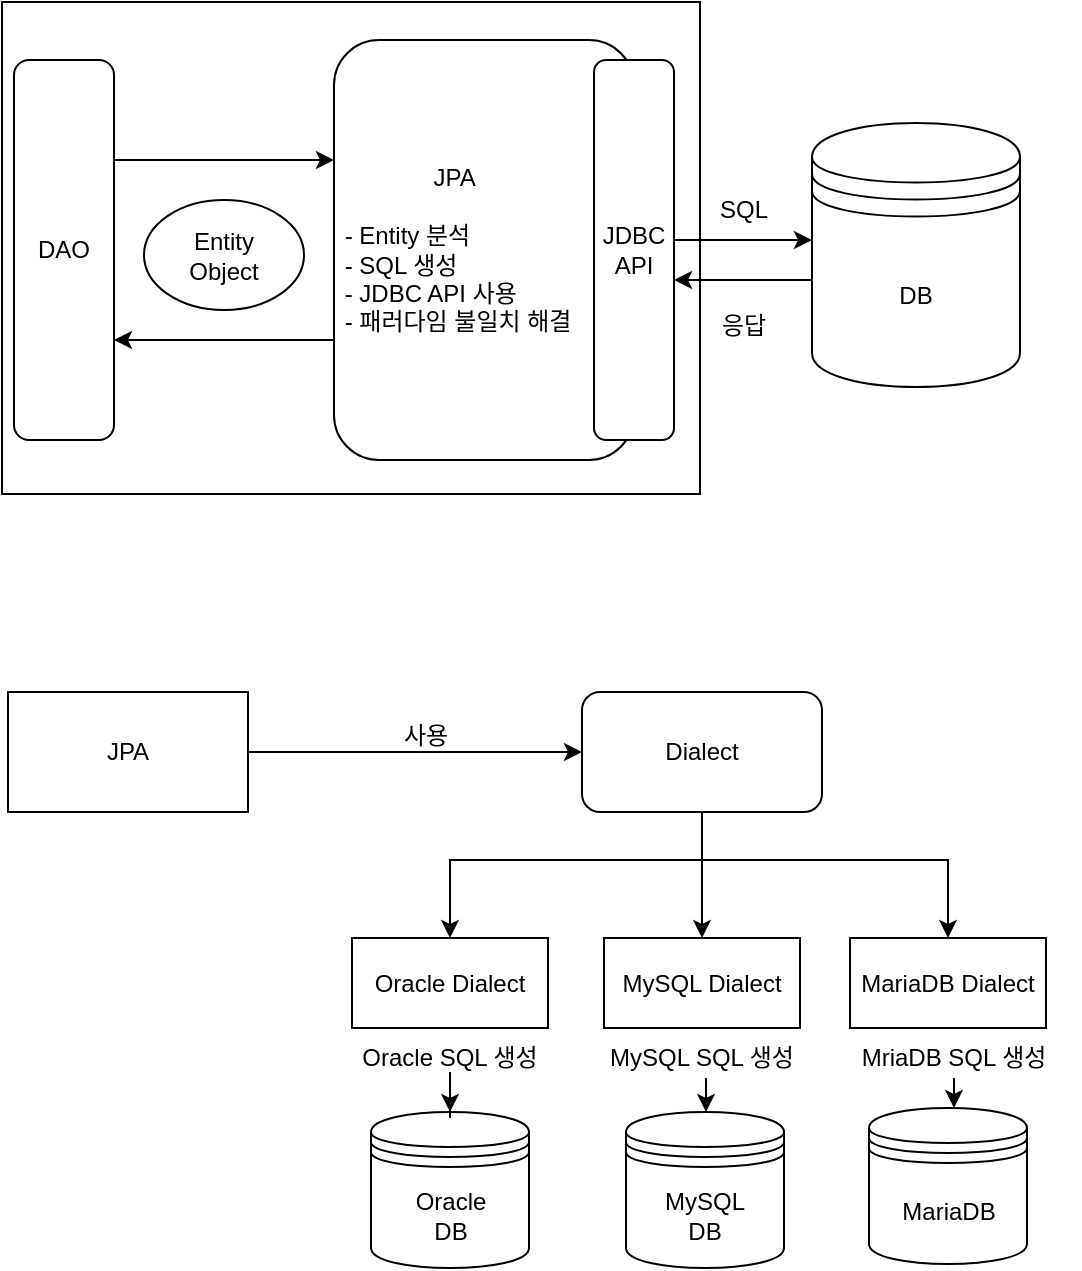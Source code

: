<mxfile version="14.9.8" type="device"><diagram id="OoJADatXhwbWRNmwYsZW" name="Page-1"><mxGraphModel dx="276" dy="179" grid="0" gridSize="10" guides="1" tooltips="1" connect="1" arrows="1" fold="1" page="1" pageScale="1" pageWidth="827" pageHeight="1169" math="0" shadow="0"><root><mxCell id="0"/><mxCell id="1" parent="0"/><mxCell id="e6WGDXaPVCwhHN1AT40q-14" value="" style="rounded=0;whiteSpace=wrap;html=1;align=left;" vertex="1" parent="1"><mxGeometry x="17" y="152" width="349" height="246" as="geometry"/></mxCell><mxCell id="e6WGDXaPVCwhHN1AT40q-6" value="" style="edgeStyle=orthogonalEdgeStyle;rounded=0;orthogonalLoop=1;jettySize=auto;html=1;" edge="1" parent="1" source="e6WGDXaPVCwhHN1AT40q-1" target="e6WGDXaPVCwhHN1AT40q-2"><mxGeometry relative="1" as="geometry"><Array as="points"><mxPoint x="163" y="231"/><mxPoint x="163" y="231"/></Array></mxGeometry></mxCell><mxCell id="e6WGDXaPVCwhHN1AT40q-1" value="DAO" style="rounded=1;whiteSpace=wrap;html=1;" vertex="1" parent="1"><mxGeometry x="23" y="181" width="50" height="190" as="geometry"/></mxCell><mxCell id="e6WGDXaPVCwhHN1AT40q-7" value="" style="edgeStyle=orthogonalEdgeStyle;rounded=0;orthogonalLoop=1;jettySize=auto;html=1;" edge="1" parent="1" source="e6WGDXaPVCwhHN1AT40q-2" target="e6WGDXaPVCwhHN1AT40q-1"><mxGeometry relative="1" as="geometry"><Array as="points"><mxPoint x="163" y="321"/><mxPoint x="163" y="321"/></Array></mxGeometry></mxCell><mxCell id="e6WGDXaPVCwhHN1AT40q-2" value="&lt;div style=&quot;text-align: center&quot;&gt;&lt;span&gt;JPA&lt;/span&gt;&lt;/div&gt;&lt;br&gt;&amp;nbsp;- Entity 분석&lt;br&gt;&amp;nbsp;- SQL 생성&lt;br&gt;&amp;nbsp;- JDBC API 사용&lt;br&gt;&amp;nbsp;- 패러다임 불일치 해결" style="rounded=1;whiteSpace=wrap;html=1;align=left;" vertex="1" parent="1"><mxGeometry x="183" y="171" width="150" height="210" as="geometry"/></mxCell><mxCell id="e6WGDXaPVCwhHN1AT40q-5" value="" style="edgeStyle=orthogonalEdgeStyle;rounded=0;orthogonalLoop=1;jettySize=auto;html=1;" edge="1" parent="1" source="e6WGDXaPVCwhHN1AT40q-3" target="e6WGDXaPVCwhHN1AT40q-4"><mxGeometry relative="1" as="geometry"><Array as="points"><mxPoint x="403" y="271"/><mxPoint x="403" y="271"/></Array></mxGeometry></mxCell><mxCell id="e6WGDXaPVCwhHN1AT40q-3" value="JDBC&lt;br&gt;API" style="rounded=1;whiteSpace=wrap;html=1;" vertex="1" parent="1"><mxGeometry x="313" y="181" width="40" height="190" as="geometry"/></mxCell><mxCell id="e6WGDXaPVCwhHN1AT40q-10" value="" style="edgeStyle=orthogonalEdgeStyle;rounded=0;orthogonalLoop=1;jettySize=auto;html=1;" edge="1" parent="1" source="e6WGDXaPVCwhHN1AT40q-4" target="e6WGDXaPVCwhHN1AT40q-3"><mxGeometry relative="1" as="geometry"><Array as="points"><mxPoint x="403" y="291"/><mxPoint x="403" y="291"/></Array></mxGeometry></mxCell><mxCell id="e6WGDXaPVCwhHN1AT40q-4" value="DB" style="shape=datastore;whiteSpace=wrap;html=1;" vertex="1" parent="1"><mxGeometry x="422" y="212.5" width="104" height="132" as="geometry"/></mxCell><mxCell id="e6WGDXaPVCwhHN1AT40q-9" value="Entity&lt;br&gt;Object" style="ellipse;whiteSpace=wrap;html=1;" vertex="1" parent="1"><mxGeometry x="88" y="251" width="80" height="55" as="geometry"/></mxCell><mxCell id="e6WGDXaPVCwhHN1AT40q-11" value="SQL" style="text;html=1;strokeColor=none;fillColor=none;align=center;verticalAlign=middle;whiteSpace=wrap;rounded=0;" vertex="1" parent="1"><mxGeometry x="368" y="246" width="40" height="20" as="geometry"/></mxCell><mxCell id="e6WGDXaPVCwhHN1AT40q-12" value="응답" style="text;html=1;strokeColor=none;fillColor=none;align=center;verticalAlign=middle;whiteSpace=wrap;rounded=0;" vertex="1" parent="1"><mxGeometry x="368" y="304" width="40" height="20" as="geometry"/></mxCell><mxCell id="e6WGDXaPVCwhHN1AT40q-29" style="edgeStyle=orthogonalEdgeStyle;rounded=0;orthogonalLoop=1;jettySize=auto;html=1;" edge="1" parent="1" source="e6WGDXaPVCwhHN1AT40q-15" target="e6WGDXaPVCwhHN1AT40q-16"><mxGeometry relative="1" as="geometry"/></mxCell><mxCell id="e6WGDXaPVCwhHN1AT40q-15" value="JPA" style="rounded=0;whiteSpace=wrap;html=1;align=center;" vertex="1" parent="1"><mxGeometry x="20" y="497" width="120" height="60" as="geometry"/></mxCell><mxCell id="e6WGDXaPVCwhHN1AT40q-32" style="edgeStyle=orthogonalEdgeStyle;rounded=0;orthogonalLoop=1;jettySize=auto;html=1;entryX=0.5;entryY=0;entryDx=0;entryDy=0;" edge="1" parent="1" source="e6WGDXaPVCwhHN1AT40q-16" target="e6WGDXaPVCwhHN1AT40q-23"><mxGeometry relative="1" as="geometry"><Array as="points"><mxPoint x="367" y="581"/><mxPoint x="241" y="581"/></Array></mxGeometry></mxCell><mxCell id="e6WGDXaPVCwhHN1AT40q-33" value="" style="edgeStyle=orthogonalEdgeStyle;rounded=0;orthogonalLoop=1;jettySize=auto;html=1;" edge="1" parent="1" source="e6WGDXaPVCwhHN1AT40q-16" target="e6WGDXaPVCwhHN1AT40q-24"><mxGeometry relative="1" as="geometry"/></mxCell><mxCell id="e6WGDXaPVCwhHN1AT40q-34" style="edgeStyle=orthogonalEdgeStyle;rounded=0;orthogonalLoop=1;jettySize=auto;html=1;" edge="1" parent="1" source="e6WGDXaPVCwhHN1AT40q-16" target="e6WGDXaPVCwhHN1AT40q-25"><mxGeometry relative="1" as="geometry"><Array as="points"><mxPoint x="367" y="581"/><mxPoint x="490" y="581"/></Array></mxGeometry></mxCell><mxCell id="e6WGDXaPVCwhHN1AT40q-16" value="Dialect" style="rounded=1;whiteSpace=wrap;html=1;align=center;" vertex="1" parent="1"><mxGeometry x="307" y="497" width="120" height="60" as="geometry"/></mxCell><mxCell id="e6WGDXaPVCwhHN1AT40q-23" value="&lt;div&gt;&lt;span&gt;Oracle Dialect&lt;/span&gt;&lt;/div&gt;" style="rounded=0;whiteSpace=wrap;html=1;align=center;" vertex="1" parent="1"><mxGeometry x="192" y="620" width="98" height="45" as="geometry"/></mxCell><mxCell id="e6WGDXaPVCwhHN1AT40q-24" value="MySQL Dialect" style="rounded=0;whiteSpace=wrap;html=1;align=center;" vertex="1" parent="1"><mxGeometry x="318" y="620" width="98" height="45" as="geometry"/></mxCell><mxCell id="e6WGDXaPVCwhHN1AT40q-25" value="MariaDB Dialect" style="rounded=0;whiteSpace=wrap;html=1;align=center;" vertex="1" parent="1"><mxGeometry x="441" y="620" width="98" height="45" as="geometry"/></mxCell><mxCell id="e6WGDXaPVCwhHN1AT40q-26" value="Oracle &lt;br&gt;DB" style="shape=datastore;whiteSpace=wrap;html=1;" vertex="1" parent="1"><mxGeometry x="201.5" y="707" width="79" height="78" as="geometry"/></mxCell><mxCell id="e6WGDXaPVCwhHN1AT40q-27" value="MySQL&lt;br&gt;DB" style="shape=datastore;whiteSpace=wrap;html=1;" vertex="1" parent="1"><mxGeometry x="329" y="707" width="79" height="78" as="geometry"/></mxCell><mxCell id="e6WGDXaPVCwhHN1AT40q-28" value="MariaDB" style="shape=datastore;whiteSpace=wrap;html=1;" vertex="1" parent="1"><mxGeometry x="450.5" y="705" width="79" height="78" as="geometry"/></mxCell><mxCell id="e6WGDXaPVCwhHN1AT40q-30" value="사용" style="text;html=1;strokeColor=none;fillColor=none;align=center;verticalAlign=middle;whiteSpace=wrap;rounded=0;" vertex="1" parent="1"><mxGeometry x="209" y="509" width="40" height="20" as="geometry"/></mxCell><mxCell id="e6WGDXaPVCwhHN1AT40q-39" value="" style="edgeStyle=orthogonalEdgeStyle;rounded=0;orthogonalLoop=1;jettySize=auto;html=1;" edge="1" parent="1" source="e6WGDXaPVCwhHN1AT40q-35"><mxGeometry relative="1" as="geometry"><mxPoint x="369" y="707" as="targetPoint"/><Array as="points"><mxPoint x="369" y="693"/><mxPoint x="369" y="693"/></Array></mxGeometry></mxCell><mxCell id="e6WGDXaPVCwhHN1AT40q-35" value="MySQL SQL 생성" style="text;html=1;strokeColor=none;fillColor=none;align=center;verticalAlign=middle;whiteSpace=wrap;rounded=0;" vertex="1" parent="1"><mxGeometry x="304" y="670" width="126" height="20" as="geometry"/></mxCell><mxCell id="e6WGDXaPVCwhHN1AT40q-38" value="" style="edgeStyle=orthogonalEdgeStyle;rounded=0;orthogonalLoop=1;jettySize=auto;html=1;" edge="1" parent="1" source="e6WGDXaPVCwhHN1AT40q-36" target="e6WGDXaPVCwhHN1AT40q-26"><mxGeometry relative="1" as="geometry"/></mxCell><mxCell id="e6WGDXaPVCwhHN1AT40q-36" value="Oracle SQL 생성" style="text;html=1;strokeColor=none;fillColor=none;align=center;verticalAlign=middle;whiteSpace=wrap;rounded=0;" vertex="1" parent="1"><mxGeometry x="178" y="670" width="126" height="20" as="geometry"/></mxCell><mxCell id="e6WGDXaPVCwhHN1AT40q-44" value="" style="edgeStyle=orthogonalEdgeStyle;rounded=0;orthogonalLoop=1;jettySize=auto;html=1;" edge="1" parent="1" source="e6WGDXaPVCwhHN1AT40q-37" target="e6WGDXaPVCwhHN1AT40q-28"><mxGeometry relative="1" as="geometry"><Array as="points"><mxPoint x="490" y="705"/><mxPoint x="490" y="705"/></Array></mxGeometry></mxCell><mxCell id="e6WGDXaPVCwhHN1AT40q-37" value="MriaDB SQL 생성" style="text;html=1;strokeColor=none;fillColor=none;align=center;verticalAlign=middle;whiteSpace=wrap;rounded=0;" vertex="1" parent="1"><mxGeometry x="430" y="670" width="126" height="20" as="geometry"/></mxCell></root></mxGraphModel></diagram></mxfile>